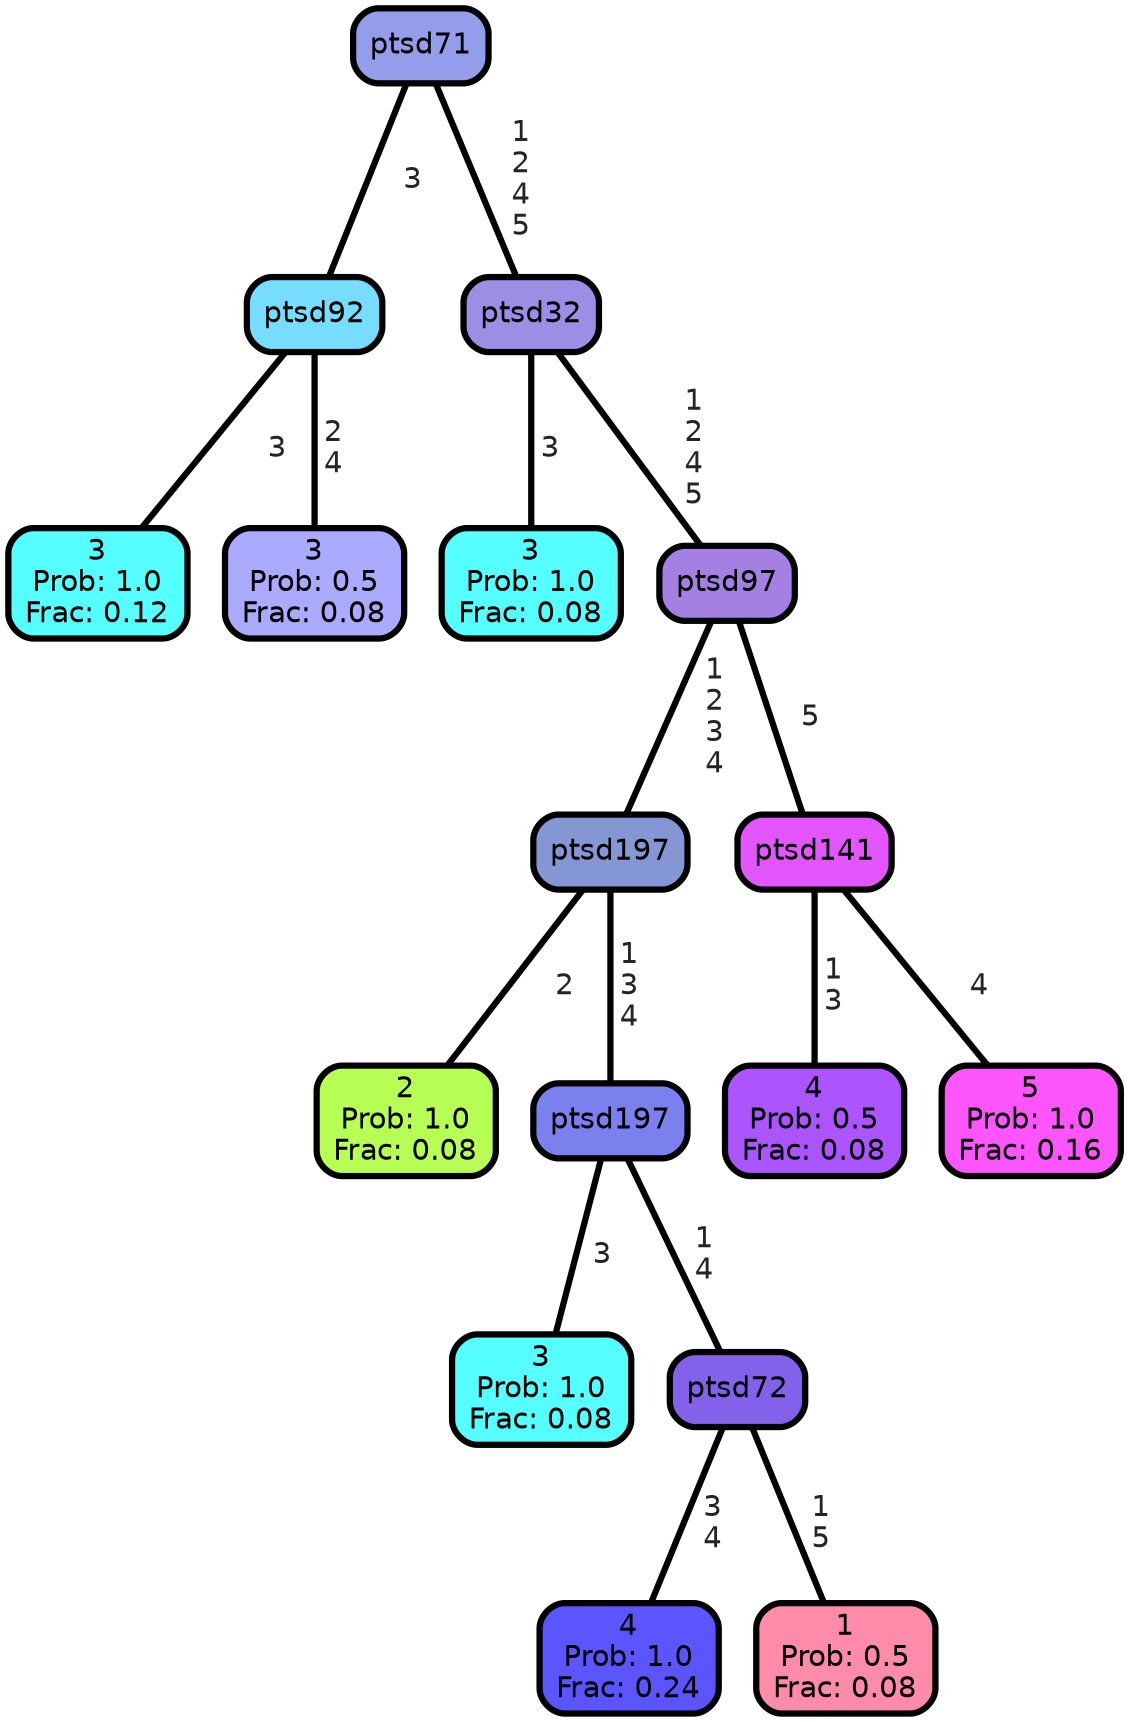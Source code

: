 graph Tree {
node [shape=box, style="filled, rounded",color="black",penwidth="3",fontcolor="black",                 fontname=helvetica] ;
graph [ranksep="0 equally", splines=straight,                 bgcolor=transparent, dpi=200] ;
edge [fontname=helvetica, fontweight=bold,fontcolor=grey14,color=black] ;
0 [label="3
Prob: 1.0
Frac: 0.12", fillcolor="#55ffff"] ;
1 [label="ptsd92", fillcolor="#77ddff"] ;
2 [label="3
Prob: 0.5
Frac: 0.08", fillcolor="#aaaaff"] ;
3 [label="ptsd71", fillcolor="#949dea"] ;
4 [label="3
Prob: 1.0
Frac: 0.08", fillcolor="#55ffff"] ;
5 [label="ptsd32", fillcolor="#9c8de5"] ;
6 [label="2
Prob: 1.0
Frac: 0.08", fillcolor="#b8ff55"] ;
7 [label="ptsd197", fillcolor="#8496d4"] ;
8 [label="3
Prob: 1.0
Frac: 0.08", fillcolor="#55ffff"] ;
9 [label="ptsd197", fillcolor="#7a81ee"] ;
10 [label="4
Prob: 1.0
Frac: 0.24", fillcolor="#5a55ff"] ;
11 [label="ptsd72", fillcolor="#8362e9"] ;
12 [label="1
Prob: 0.5
Frac: 0.08", fillcolor="#ff8baa"] ;
13 [label="ptsd97", fillcolor="#a480e2"] ;
14 [label="4
Prob: 0.5
Frac: 0.08", fillcolor="#ac55ff"] ;
15 [label="ptsd141", fillcolor="#e355ff"] ;
16 [label="5
Prob: 1.0
Frac: 0.16", fillcolor="#ff55ff"] ;
1 -- 0 [label=" 3",penwidth=3] ;
1 -- 2 [label=" 2\n 4",penwidth=3] ;
3 -- 1 [label=" 3",penwidth=3] ;
3 -- 5 [label=" 1\n 2\n 4\n 5",penwidth=3] ;
5 -- 4 [label=" 3",penwidth=3] ;
5 -- 13 [label=" 1\n 2\n 4\n 5",penwidth=3] ;
7 -- 6 [label=" 2",penwidth=3] ;
7 -- 9 [label=" 1\n 3\n 4",penwidth=3] ;
9 -- 8 [label=" 3",penwidth=3] ;
9 -- 11 [label=" 1\n 4",penwidth=3] ;
11 -- 10 [label=" 3\n 4",penwidth=3] ;
11 -- 12 [label=" 1\n 5",penwidth=3] ;
13 -- 7 [label=" 1\n 2\n 3\n 4",penwidth=3] ;
13 -- 15 [label=" 5",penwidth=3] ;
15 -- 14 [label=" 1\n 3",penwidth=3] ;
15 -- 16 [label=" 4",penwidth=3] ;
{rank = same;}}